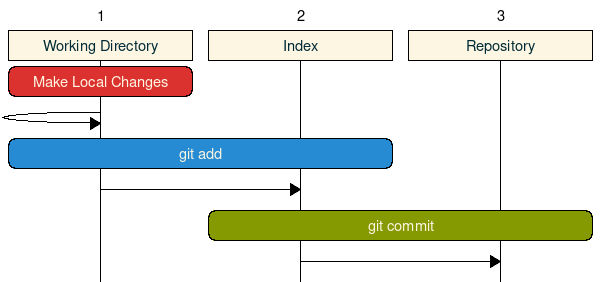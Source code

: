 msc {
  # Description:
  #
  # Shows how changes move from the working directory to the staging
  # area then to the repository.

  # The entities:
  w [label="1"],
  s [label="2"],
  r [label="3"];

  # Labels:
  w box w [label="Working Directory", textcolour="#002b36", textbgcolour="#fdf6e3"],
  s box s [label="Index", textcolour="#002b36", textbgcolour="#fdf6e3"],
  r box r [label="Repository", textcolour="#002b36", textbgcolour="#fdf6e3"];

  # Connections:
  w rbox w [label="Make Local Changes", textcolour="#fdf6e3", textbgcolour="#dc322f"];
  w =>   w;
  w rbox s [label="git add", textcolour="#fdf6e3", textbgcolour="#268bd2"];
  w =>   s;
  s rbox r [label="git commit", textcolour="#fdf6e3", textbgcolour="#859900"];
  s =>   r;
}
